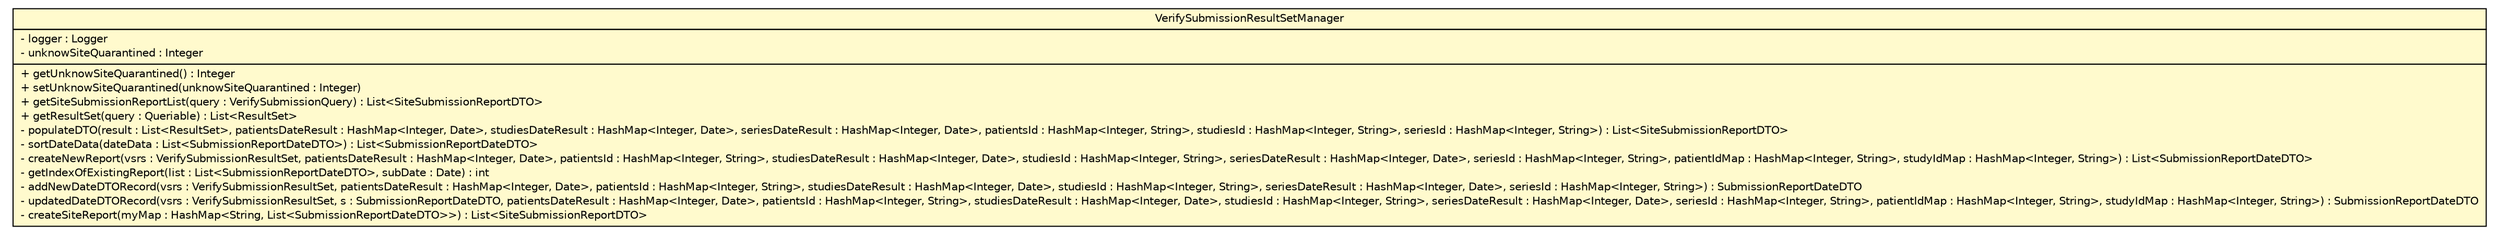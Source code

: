 #!/usr/local/bin/dot
#
# Class diagram 
# Generated by UmlGraph version 4.8 (http://www.spinellis.gr/sw/umlgraph)
#

digraph G {
	edge [fontname="Helvetica",fontsize=10,labelfontname="Helvetica",labelfontsize=10];
	node [fontname="Helvetica",fontsize=10,shape=plaintext];
	// gov.nih.nci.ncia.resultset.VerifySubmissionResultSetManager
	c55246 [label=<<table border="0" cellborder="1" cellspacing="0" cellpadding="2" port="p" bgcolor="lemonChiffon" href="./VerifySubmissionResultSetManager.html">
		<tr><td><table border="0" cellspacing="0" cellpadding="1">
			<tr><td> VerifySubmissionResultSetManager </td></tr>
		</table></td></tr>
		<tr><td><table border="0" cellspacing="0" cellpadding="1">
			<tr><td align="left"> - logger : Logger </td></tr>
			<tr><td align="left"> - unknowSiteQuarantined : Integer </td></tr>
		</table></td></tr>
		<tr><td><table border="0" cellspacing="0" cellpadding="1">
			<tr><td align="left"> + getUnknowSiteQuarantined() : Integer </td></tr>
			<tr><td align="left"> + setUnknowSiteQuarantined(unknowSiteQuarantined : Integer) </td></tr>
			<tr><td align="left"> + getSiteSubmissionReportList(query : VerifySubmissionQuery) : List&lt;SiteSubmissionReportDTO&gt; </td></tr>
			<tr><td align="left"> + getResultSet(query : Queriable) : List&lt;ResultSet&gt; </td></tr>
			<tr><td align="left"> - populateDTO(result : List&lt;ResultSet&gt;, patientsDateResult : HashMap&lt;Integer, Date&gt;, studiesDateResult : HashMap&lt;Integer, Date&gt;, seriesDateResult : HashMap&lt;Integer, Date&gt;, patientsId : HashMap&lt;Integer, String&gt;, studiesId : HashMap&lt;Integer, String&gt;, seriesId : HashMap&lt;Integer, String&gt;) : List&lt;SiteSubmissionReportDTO&gt; </td></tr>
			<tr><td align="left"> - sortDateData(dateData : List&lt;SubmissionReportDateDTO&gt;) : List&lt;SubmissionReportDateDTO&gt; </td></tr>
			<tr><td align="left"> - createNewReport(vsrs : VerifySubmissionResultSet, patientsDateResult : HashMap&lt;Integer, Date&gt;, patientsId : HashMap&lt;Integer, String&gt;, studiesDateResult : HashMap&lt;Integer, Date&gt;, studiesId : HashMap&lt;Integer, String&gt;, seriesDateResult : HashMap&lt;Integer, Date&gt;, seriesId : HashMap&lt;Integer, String&gt;, patientIdMap : HashMap&lt;Integer, String&gt;, studyIdMap : HashMap&lt;Integer, String&gt;) : List&lt;SubmissionReportDateDTO&gt; </td></tr>
			<tr><td align="left"> - getIndexOfExistingReport(list : List&lt;SubmissionReportDateDTO&gt;, subDate : Date) : int </td></tr>
			<tr><td align="left"> - addNewDateDTORecord(vsrs : VerifySubmissionResultSet, patientsDateResult : HashMap&lt;Integer, Date&gt;, patientsId : HashMap&lt;Integer, String&gt;, studiesDateResult : HashMap&lt;Integer, Date&gt;, studiesId : HashMap&lt;Integer, String&gt;, seriesDateResult : HashMap&lt;Integer, Date&gt;, seriesId : HashMap&lt;Integer, String&gt;) : SubmissionReportDateDTO </td></tr>
			<tr><td align="left"> - updatedDateDTORecord(vsrs : VerifySubmissionResultSet, s : SubmissionReportDateDTO, patientsDateResult : HashMap&lt;Integer, Date&gt;, patientsId : HashMap&lt;Integer, String&gt;, studiesDateResult : HashMap&lt;Integer, Date&gt;, studiesId : HashMap&lt;Integer, String&gt;, seriesDateResult : HashMap&lt;Integer, Date&gt;, seriesId : HashMap&lt;Integer, String&gt;, patientIdMap : HashMap&lt;Integer, String&gt;, studyIdMap : HashMap&lt;Integer, String&gt;) : SubmissionReportDateDTO </td></tr>
			<tr><td align="left"> - createSiteReport(myMap : HashMap&lt;String, List&lt;SubmissionReportDateDTO&gt;&gt;) : List&lt;SiteSubmissionReportDTO&gt; </td></tr>
		</table></td></tr>
		</table>>, fontname="Helvetica", fontcolor="black", fontsize=10.0];
}

